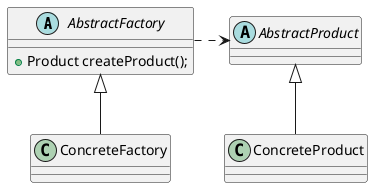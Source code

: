 @startuml
'https://plantuml.com/class-diagram

abstract AbstractFactory {
+ Product createProduct();
}
class ConcreteFactory extends AbstractFactory{
}

abstract AbstractProduct {
}
class ConcreteProduct extends AbstractProduct{
}

AbstractFactory -right..> AbstractProduct
@enduml